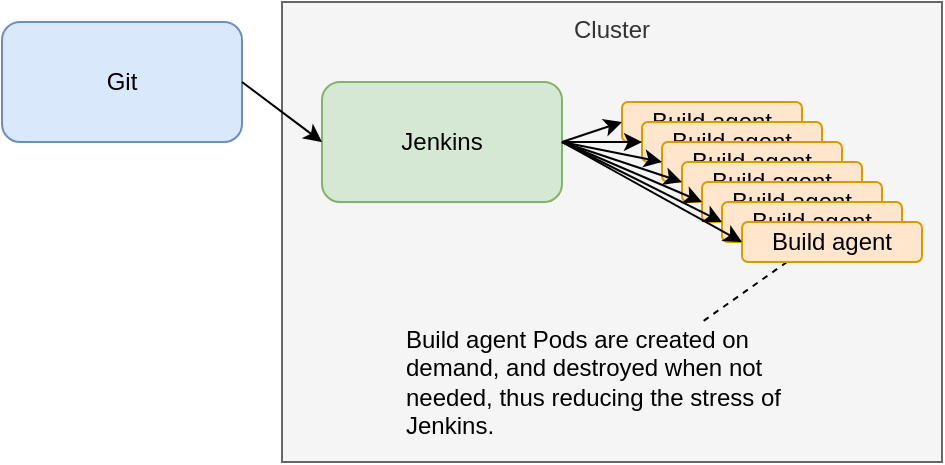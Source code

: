 <mxfile version="10.6.1" type="device"><diagram id="5NgfcVj_s25NrtsoITy6" name="Page-1"><mxGraphModel dx="1147" dy="724" grid="1" gridSize="10" guides="1" tooltips="1" connect="1" arrows="1" fold="1" page="1" pageScale="1" pageWidth="850" pageHeight="1100" math="0" shadow="0"><root><mxCell id="0"/><mxCell id="1" parent="0"/><mxCell id="tW0KgRvYguR-e7sPhGOf-1" value="Git" style="rounded=1;whiteSpace=wrap;html=1;fillColor=#dae8fc;strokeColor=#6c8ebf;" vertex="1" parent="1"><mxGeometry x="110" y="100" width="120" height="60" as="geometry"/></mxCell><mxCell id="tW0KgRvYguR-e7sPhGOf-4" value="Cluster" style="rounded=0;whiteSpace=wrap;html=1;verticalAlign=top;fillColor=#f5f5f5;strokeColor=#666666;fontColor=#333333;" vertex="1" parent="1"><mxGeometry x="250" y="90" width="330" height="230" as="geometry"/></mxCell><mxCell id="tW0KgRvYguR-e7sPhGOf-5" value="Jenkins" style="rounded=1;whiteSpace=wrap;html=1;fillColor=#d5e8d4;strokeColor=#82b366;" vertex="1" parent="1"><mxGeometry x="270" y="130" width="120" height="60" as="geometry"/></mxCell><mxCell id="tW0KgRvYguR-e7sPhGOf-6" value="" style="endArrow=classic;html=1;exitX=1;exitY=0.5;exitDx=0;exitDy=0;entryX=0;entryY=0.5;entryDx=0;entryDy=0;" edge="1" parent="1" source="tW0KgRvYguR-e7sPhGOf-1" target="tW0KgRvYguR-e7sPhGOf-5"><mxGeometry width="50" height="50" relative="1" as="geometry"><mxPoint x="170" y="250" as="sourcePoint"/><mxPoint x="220" y="200" as="targetPoint"/></mxGeometry></mxCell><mxCell id="tW0KgRvYguR-e7sPhGOf-9" value="Build agent Pods are created on demand, and destroyed when not needed, thus reducing the stress of Jenkins." style="text;html=1;strokeColor=none;fillColor=none;align=left;verticalAlign=middle;whiteSpace=wrap;rounded=0;" vertex="1" parent="1"><mxGeometry x="310" y="250" width="200" height="60" as="geometry"/></mxCell><mxCell id="tW0KgRvYguR-e7sPhGOf-10" value="" style="endArrow=none;dashed=1;html=1;exitX=0.25;exitY=1;exitDx=0;exitDy=0;entryX=0.75;entryY=0;entryDx=0;entryDy=0;" edge="1" parent="1" source="tW0KgRvYguR-e7sPhGOf-17" target="tW0KgRvYguR-e7sPhGOf-9"><mxGeometry width="50" height="50" relative="1" as="geometry"><mxPoint x="190" y="360" as="sourcePoint"/><mxPoint x="240" y="310" as="targetPoint"/></mxGeometry></mxCell><mxCell id="tW0KgRvYguR-e7sPhGOf-11" value="Build agent" style="rounded=1;whiteSpace=wrap;html=1;align=center;fillColor=#ffe6cc;strokeColor=#d79b00;" vertex="1" parent="1"><mxGeometry x="420" y="140" width="90" height="20" as="geometry"/></mxCell><mxCell id="tW0KgRvYguR-e7sPhGOf-12" value="Build agent" style="rounded=1;whiteSpace=wrap;html=1;align=center;fillColor=#ffe6cc;strokeColor=#d79b00;" vertex="1" parent="1"><mxGeometry x="430" y="150" width="90" height="20" as="geometry"/></mxCell><mxCell id="tW0KgRvYguR-e7sPhGOf-13" value="Build agent" style="rounded=1;whiteSpace=wrap;html=1;align=center;fillColor=#ffe6cc;strokeColor=#d79b00;" vertex="1" parent="1"><mxGeometry x="440" y="160" width="90" height="20" as="geometry"/></mxCell><mxCell id="tW0KgRvYguR-e7sPhGOf-14" value="Build agent" style="rounded=1;whiteSpace=wrap;html=1;align=center;fillColor=#ffe6cc;strokeColor=#d79b00;" vertex="1" parent="1"><mxGeometry x="450" y="170" width="90" height="20" as="geometry"/></mxCell><mxCell id="tW0KgRvYguR-e7sPhGOf-15" value="Build agent" style="rounded=1;whiteSpace=wrap;html=1;align=center;fillColor=#ffe6cc;strokeColor=#d79b00;" vertex="1" parent="1"><mxGeometry x="460" y="180" width="90" height="20" as="geometry"/></mxCell><mxCell id="tW0KgRvYguR-e7sPhGOf-16" value="Build agent" style="rounded=1;whiteSpace=wrap;html=1;align=center;fillColor=#ffe6cc;strokeColor=#d79b00;" vertex="1" parent="1"><mxGeometry x="470" y="190" width="90" height="20" as="geometry"/></mxCell><mxCell id="tW0KgRvYguR-e7sPhGOf-17" value="Build agent" style="rounded=1;whiteSpace=wrap;html=1;align=center;fillColor=#ffe6cc;strokeColor=#d79b00;" vertex="1" parent="1"><mxGeometry x="480" y="200" width="90" height="20" as="geometry"/></mxCell><mxCell id="tW0KgRvYguR-e7sPhGOf-18" value="" style="endArrow=classic;html=1;exitX=1;exitY=0.5;exitDx=0;exitDy=0;entryX=0;entryY=0.5;entryDx=0;entryDy=0;" edge="1" parent="1" source="tW0KgRvYguR-e7sPhGOf-5" target="tW0KgRvYguR-e7sPhGOf-11"><mxGeometry width="50" height="50" relative="1" as="geometry"><mxPoint x="320" y="400" as="sourcePoint"/><mxPoint x="370" y="350" as="targetPoint"/></mxGeometry></mxCell><mxCell id="tW0KgRvYguR-e7sPhGOf-19" value="" style="endArrow=classic;html=1;exitX=1;exitY=0.5;exitDx=0;exitDy=0;entryX=0;entryY=0.5;entryDx=0;entryDy=0;" edge="1" parent="1" source="tW0KgRvYguR-e7sPhGOf-5" target="tW0KgRvYguR-e7sPhGOf-12"><mxGeometry width="50" height="50" relative="1" as="geometry"><mxPoint x="400" y="170" as="sourcePoint"/><mxPoint x="670" y="90" as="targetPoint"/></mxGeometry></mxCell><mxCell id="tW0KgRvYguR-e7sPhGOf-20" value="" style="endArrow=classic;html=1;exitX=1;exitY=0.5;exitDx=0;exitDy=0;" edge="1" parent="1" source="tW0KgRvYguR-e7sPhGOf-5"><mxGeometry width="50" height="50" relative="1" as="geometry"><mxPoint x="400" y="170" as="sourcePoint"/><mxPoint x="440" y="170" as="targetPoint"/></mxGeometry></mxCell><mxCell id="tW0KgRvYguR-e7sPhGOf-21" value="" style="endArrow=classic;html=1;" edge="1" parent="1"><mxGeometry width="50" height="50" relative="1" as="geometry"><mxPoint x="390" y="160" as="sourcePoint"/><mxPoint x="450" y="180" as="targetPoint"/></mxGeometry></mxCell><mxCell id="tW0KgRvYguR-e7sPhGOf-22" value="" style="endArrow=classic;html=1;" edge="1" parent="1"><mxGeometry width="50" height="50" relative="1" as="geometry"><mxPoint x="390" y="160" as="sourcePoint"/><mxPoint x="460" y="190" as="targetPoint"/></mxGeometry></mxCell><mxCell id="tW0KgRvYguR-e7sPhGOf-23" value="" style="endArrow=classic;html=1;" edge="1" parent="1"><mxGeometry width="50" height="50" relative="1" as="geometry"><mxPoint x="390" y="160" as="sourcePoint"/><mxPoint x="470" y="200" as="targetPoint"/></mxGeometry></mxCell><mxCell id="tW0KgRvYguR-e7sPhGOf-24" value="" style="endArrow=classic;html=1;exitX=1;exitY=0.5;exitDx=0;exitDy=0;" edge="1" parent="1" source="tW0KgRvYguR-e7sPhGOf-5"><mxGeometry width="50" height="50" relative="1" as="geometry"><mxPoint x="430" y="200" as="sourcePoint"/><mxPoint x="480" y="210" as="targetPoint"/></mxGeometry></mxCell></root></mxGraphModel></diagram></mxfile>